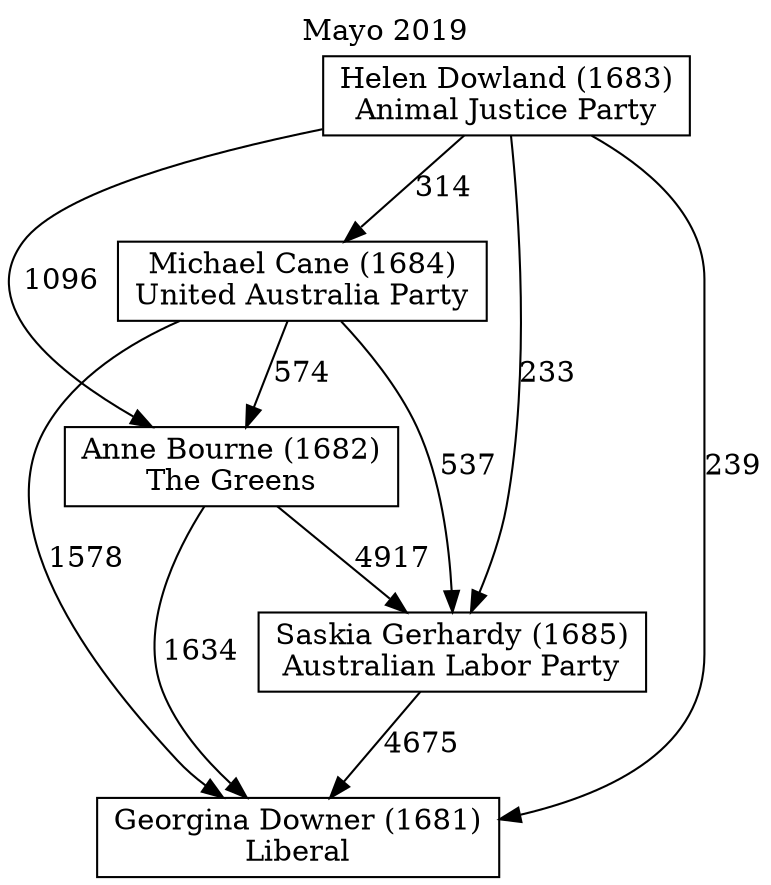 // House preference flow
digraph "Georgina Downer (1681)_Mayo_2019" {
	graph [label="Mayo 2019" labelloc=t mclimit=10]
	node [shape=box]
	"Georgina Downer (1681)" [label="Georgina Downer (1681)
Liberal"]
	"Saskia Gerhardy (1685)" [label="Saskia Gerhardy (1685)
Australian Labor Party"]
	"Anne Bourne (1682)" [label="Anne Bourne (1682)
The Greens"]
	"Michael Cane (1684)" [label="Michael Cane (1684)
United Australia Party"]
	"Helen Dowland (1683)" [label="Helen Dowland (1683)
Animal Justice Party"]
	"Saskia Gerhardy (1685)" -> "Georgina Downer (1681)" [label=4675]
	"Anne Bourne (1682)" -> "Saskia Gerhardy (1685)" [label=4917]
	"Michael Cane (1684)" -> "Anne Bourne (1682)" [label=574]
	"Helen Dowland (1683)" -> "Michael Cane (1684)" [label=314]
	"Anne Bourne (1682)" -> "Georgina Downer (1681)" [label=1634]
	"Michael Cane (1684)" -> "Georgina Downer (1681)" [label=1578]
	"Helen Dowland (1683)" -> "Georgina Downer (1681)" [label=239]
	"Helen Dowland (1683)" -> "Anne Bourne (1682)" [label=1096]
	"Michael Cane (1684)" -> "Saskia Gerhardy (1685)" [label=537]
	"Helen Dowland (1683)" -> "Saskia Gerhardy (1685)" [label=233]
}
